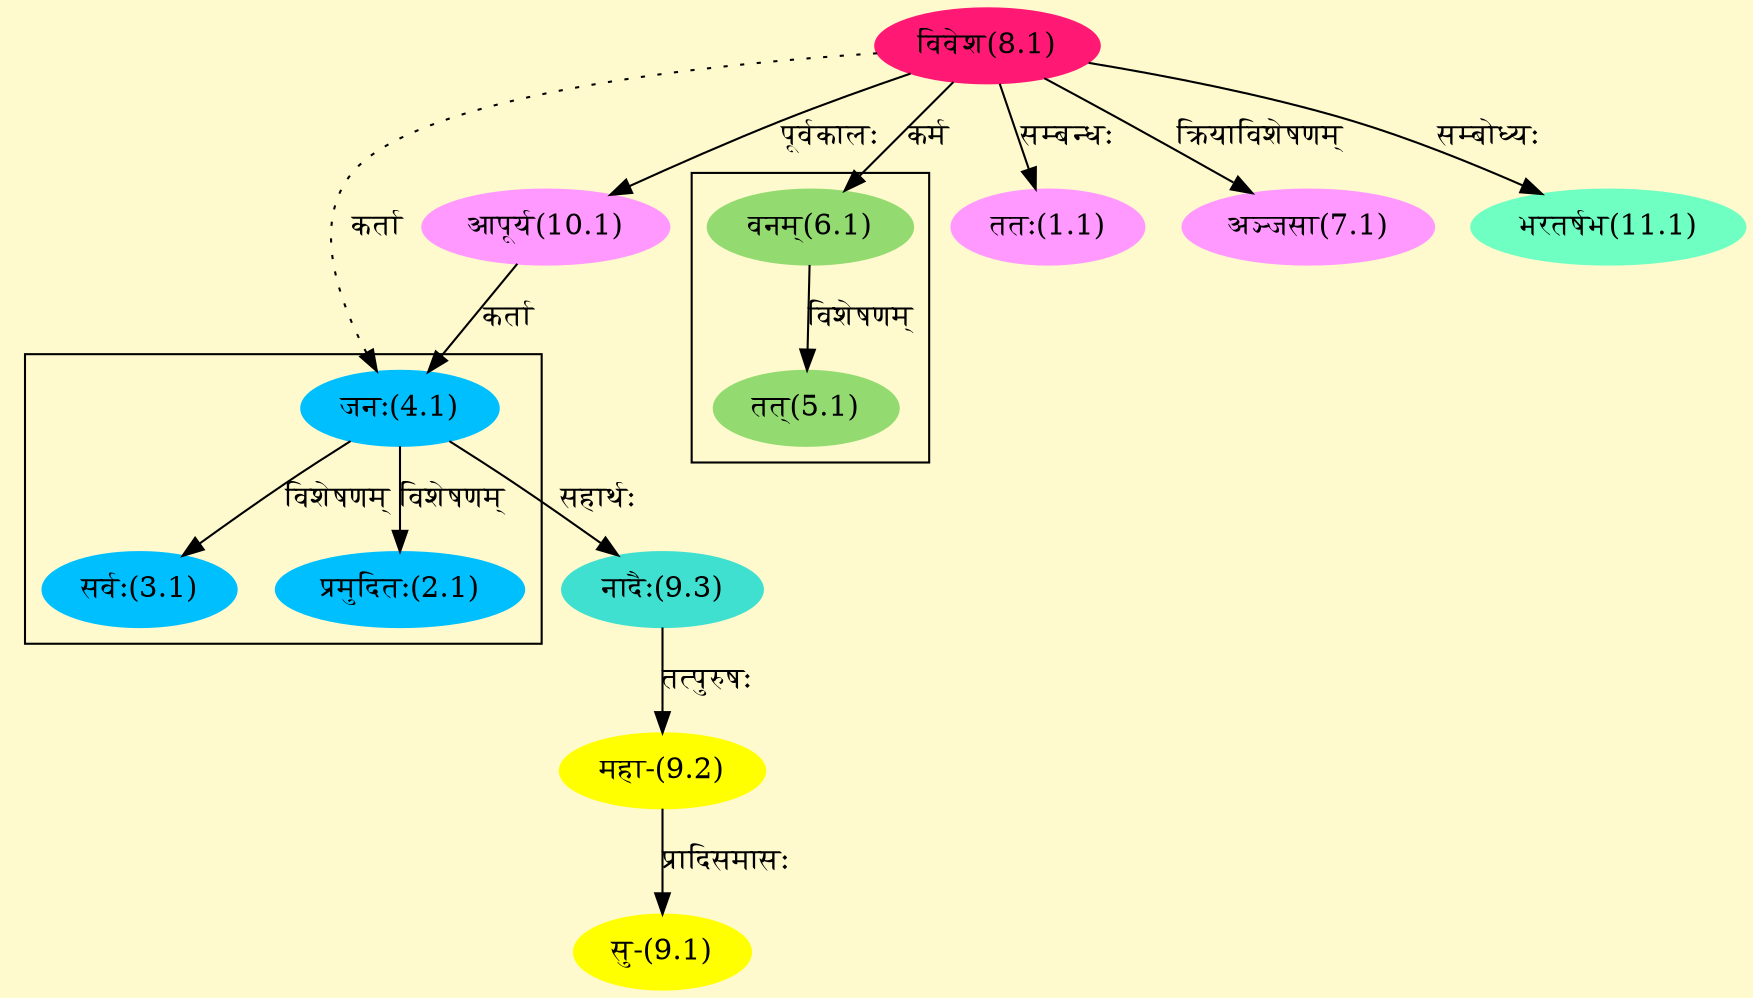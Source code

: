 digraph G{
rankdir=BT;
 compound=true;
 bgcolor="lemonchiffon1";

subgraph cluster_1{
Node2_1 [style=filled, color="#00BFFF" label = "प्रमुदितः(2.1)"]
Node4_1 [style=filled, color="#00BFFF" label = "जनः(4.1)"]
Node3_1 [style=filled, color="#00BFFF" label = "सर्वः(3.1)"]

}

subgraph cluster_2{
Node5_1 [style=filled, color="#93DB70" label = "तत्(5.1)"]
Node6_1 [style=filled, color="#93DB70" label = "वनम्(6.1)"]

}
Node1_1 [style=filled, color="#FF99FF" label = "ततः(1.1)"]
Node8_1 [style=filled, color="#FF1975" label = "विवेश(8.1)"]
Node4_1 [style=filled, color="#00BFFF" label = "जनः(4.1)"]
Node10_1 [style=filled, color="#FF99FF" label = "आपूर्य(10.1)"]
Node6_1 [style=filled, color="#93DB70" label = "वनम्(6.1)"]
Node7_1 [style=filled, color="#FF99FF" label = "अञ्जसा(7.1)"]
Node [style=filled, color="" label = "()"]
Node9_1 [style=filled, color="#FFFF00" label = "सु-(9.1)"]
Node9_2 [style=filled, color="#FFFF00" label = "महा-(9.2)"]
Node9_3 [style=filled, color="#40E0D0" label = "नादैः(9.3)"]
Node11_1 [style=filled, color="#6FFFC3" label = "भरतर्षभ(11.1)"]
/* Start of Relations section */

Node1_1 -> Node8_1 [  label="सम्बन्धः"  dir="back" ]
Node2_1 -> Node4_1 [  label="विशेषणम्"  dir="back" ]
Node3_1 -> Node4_1 [  label="विशेषणम्"  dir="back" ]
Node4_1 -> Node10_1 [  label="कर्ता"  dir="back" ]
Node4_1 -> Node8_1 [ style=dotted label="कर्ता"  dir="back" ]
Node5_1 -> Node6_1 [  label="विशेषणम्"  dir="back" ]
Node6_1 -> Node8_1 [  label="कर्म"  dir="back" ]
Node7_1 -> Node8_1 [  label="क्रियाविशेषणम्"  dir="back" ]
Node9_1 -> Node9_2 [  label="प्रादिसमासः"  dir="back" ]
Node9_2 -> Node9_3 [  label="तत्पुरुषः"  dir="back" ]
Node9_3 -> Node4_1 [  label="सहार्थः"  dir="back" ]
Node10_1 -> Node8_1 [  label="पूर्वकालः"  dir="back" ]
Node11_1 -> Node8_1 [  label="सम्बोध्यः"  dir="back" ]
}
